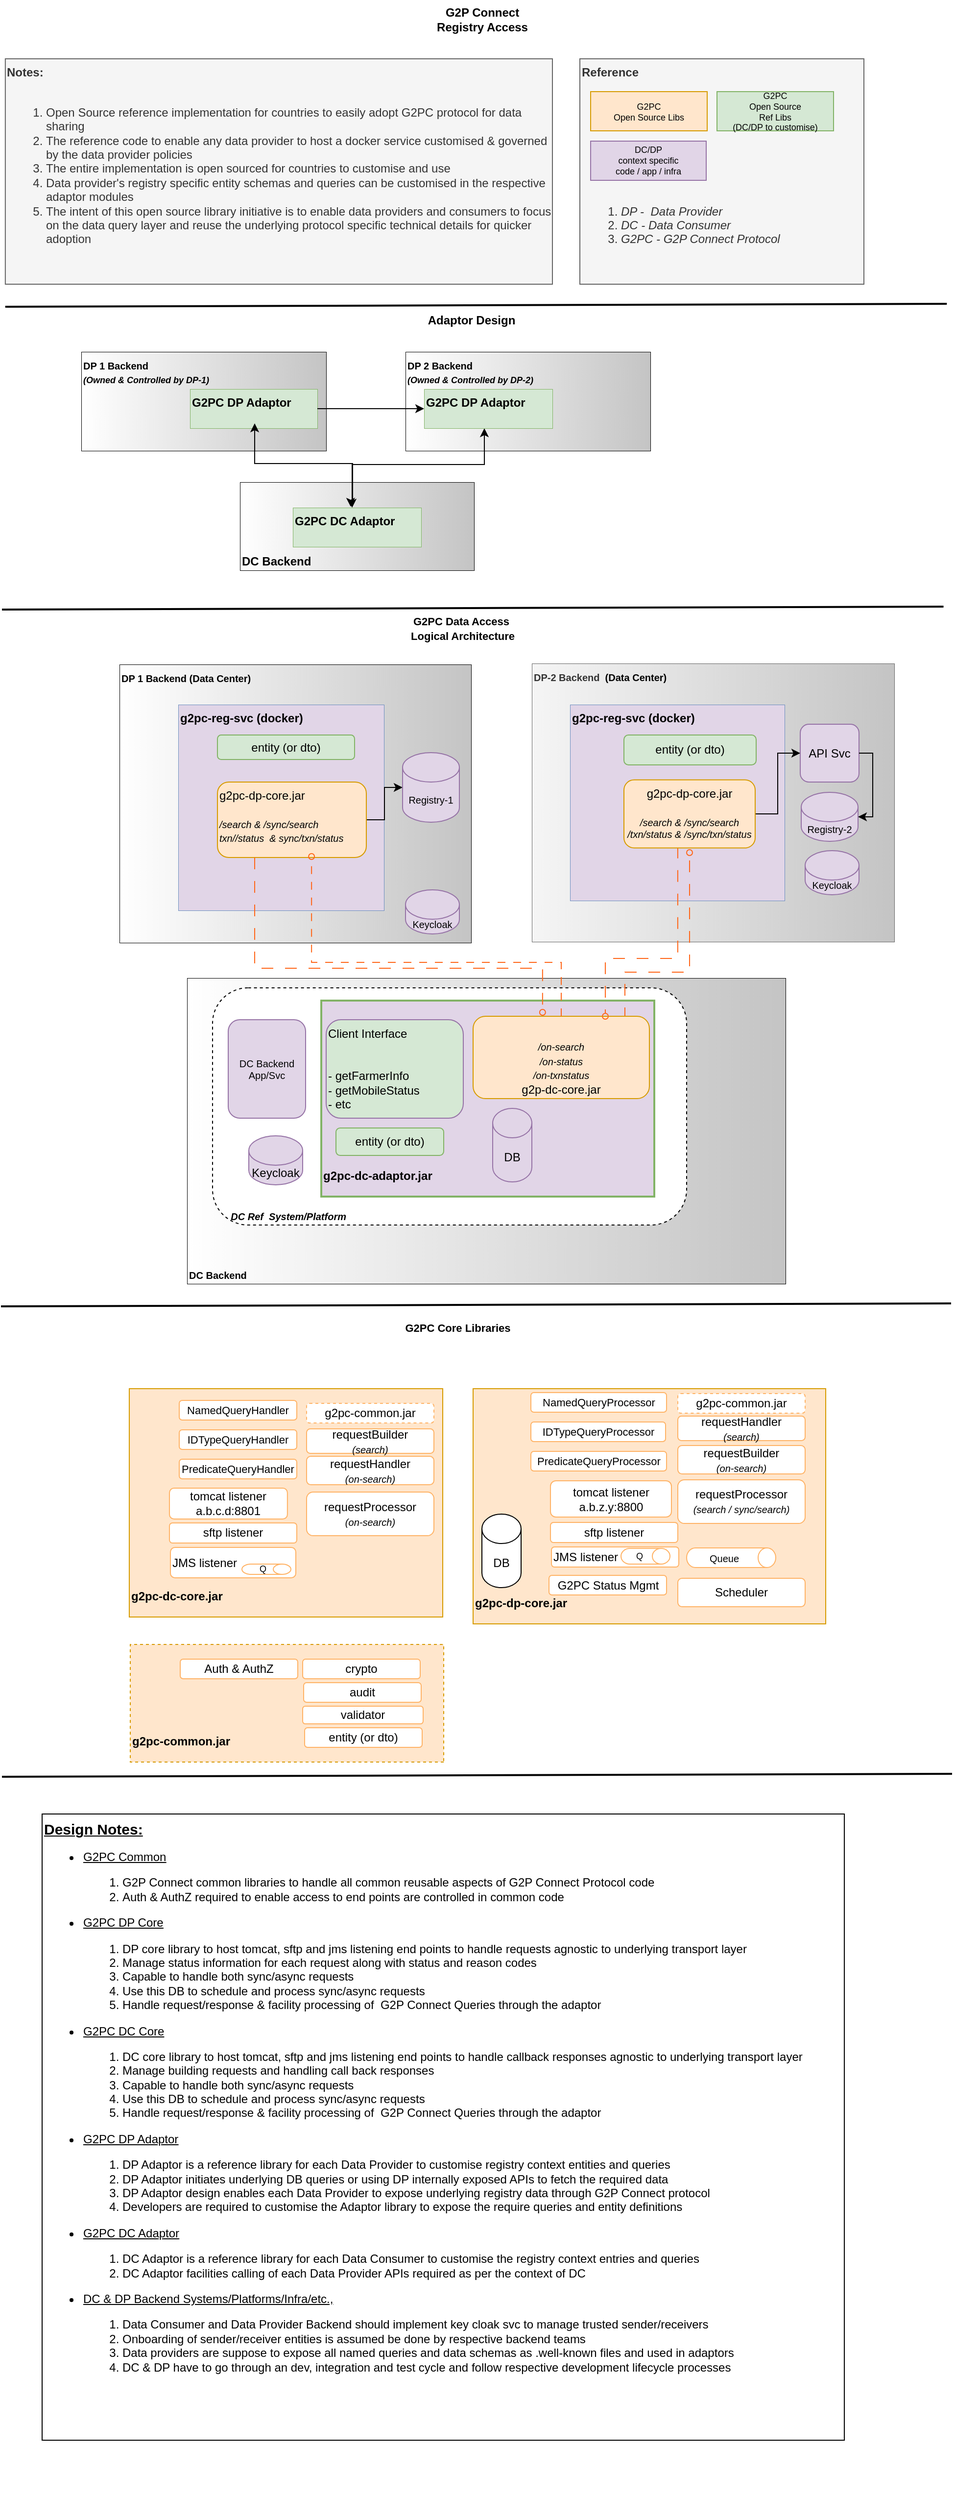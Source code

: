 <mxfile version="22.1.2" type="github" pages="3">
  <diagram name="registry" id="d8tqtMajIEEuDlyx0NQ4">
    <mxGraphModel dx="1166" dy="541" grid="1" gridSize="10" guides="1" tooltips="1" connect="1" arrows="1" fold="1" page="1" pageScale="1" pageWidth="827" pageHeight="1169" math="0" shadow="0">
      <root>
        <mxCell id="0" />
        <mxCell id="1" parent="0" />
        <mxCell id="JcEv6bPlmkK7dHh76K-4-87" value="&lt;b&gt;DC Backend&lt;/b&gt;" style="rounded=0;whiteSpace=wrap;html=1;verticalAlign=bottom;align=left;strokeWidth=0.5;gradientColor=#C4C4C4;gradientDirection=east;" vertex="1" parent="1">
          <mxGeometry x="293" y="512" width="239" height="90" as="geometry" />
        </mxCell>
        <mxCell id="JcEv6bPlmkK7dHh76K-4-88" value="&lt;b&gt;&lt;font style=&quot;font-size: 10px;&quot;&gt;DC Backend&lt;/font&gt;&lt;/b&gt;" style="rounded=0;whiteSpace=wrap;html=1;verticalAlign=bottom;align=left;strokeWidth=0.5;gradientColor=#C4C4C4;gradientDirection=east;" vertex="1" parent="1">
          <mxGeometry x="239" y="1018" width="611" height="312" as="geometry" />
        </mxCell>
        <mxCell id="JcEv6bPlmkK7dHh76K-4-89" value="&lt;b&gt;&lt;font style=&quot;font-size: 10px;&quot;&gt;&lt;i&gt;&amp;nbsp; &amp;nbsp; &amp;nbsp; DC Ref &amp;nbsp;System/Platform&lt;/i&gt;&lt;/font&gt;&lt;/b&gt;" style="rounded=1;whiteSpace=wrap;html=1;verticalAlign=bottom;dashed=1;align=left;" vertex="1" parent="1">
          <mxGeometry x="265" y="1028" width="484" height="242" as="geometry" />
        </mxCell>
        <mxCell id="JcEv6bPlmkK7dHh76K-4-90" value="&lt;b&gt;&lt;font style=&quot;font-size: 10px;&quot;&gt;DP-2 Backend&amp;nbsp;&lt;/font&gt;&lt;/b&gt;&lt;b style=&quot;border-color: var(--border-color); caret-color: rgb(0, 0, 0); color: rgb(0, 0, 0);&quot;&gt;&lt;font style=&quot;border-color: var(--border-color); font-size: 10px;&quot;&gt;&amp;nbsp;(Data Center)&lt;/font&gt;&lt;/b&gt;" style="rounded=0;whiteSpace=wrap;html=1;verticalAlign=top;align=left;strokeWidth=0.5;fillColor=#f5f5f5;fontColor=#333333;strokeColor=#666666;gradientColor=#C4C4C4;gradientDirection=east;" vertex="1" parent="1">
          <mxGeometry x="591" y="697" width="370" height="284" as="geometry" />
        </mxCell>
        <mxCell id="JcEv6bPlmkK7dHh76K-4-91" value="&lt;b&gt;&lt;font style=&quot;font-size: 10px;&quot;&gt;DP 1 Backend (Data Center)&lt;/font&gt;&lt;/b&gt;" style="rounded=0;whiteSpace=wrap;html=1;verticalAlign=top;align=left;strokeWidth=0.5;gradientColor=#C4C4C4;gradientDirection=east;" vertex="1" parent="1">
          <mxGeometry x="170" y="698" width="359" height="284" as="geometry" />
        </mxCell>
        <mxCell id="JcEv6bPlmkK7dHh76K-4-92" value="&lt;b&gt;g2pc-reg-svc (docker)&lt;/b&gt;" style="rounded=0;whiteSpace=wrap;html=1;verticalAlign=top;align=left;strokeWidth=0.5;fillColor=#E1D5E7;strokeColor=#6c8ebf;gradientDirection=east;" vertex="1" parent="1">
          <mxGeometry x="630" y="739" width="219" height="200" as="geometry" />
        </mxCell>
        <mxCell id="JcEv6bPlmkK7dHh76K-4-93" value="&lt;b&gt;g2pc-reg-svc (docker)&lt;/b&gt;" style="rounded=0;whiteSpace=wrap;html=1;verticalAlign=top;align=left;strokeWidth=0.5;fillColor=#E1D5E7;strokeColor=#6c8ebf;" vertex="1" parent="1">
          <mxGeometry x="230" y="739" width="210" height="210" as="geometry" />
        </mxCell>
        <mxCell id="JcEv6bPlmkK7dHh76K-4-94" value="&lt;p style=&quot;&quot;&gt;&lt;b&gt;g2pc-dc-adaptor.jar&lt;/b&gt;&lt;/p&gt;" style="rounded=0;whiteSpace=wrap;html=1;align=left;direction=west;horizontal=1;verticalAlign=bottom;fillStyle=auto;strokeWidth=2;fillColor=#E1D5E7;strokeColor=#82b366;" vertex="1" parent="1">
          <mxGeometry x="376" y="1041" width="340" height="200" as="geometry" />
        </mxCell>
        <mxCell id="JcEv6bPlmkK7dHh76K-4-95" style="edgeStyle=elbowEdgeStyle;rounded=0;orthogonalLoop=1;jettySize=auto;elbow=vertical;html=1;exitX=0.861;exitY=0.036;exitDx=0;exitDy=0;exitPerimeter=0;dashed=1;strokeWidth=1;endArrow=oval;endFill=0;strokeColor=#FF6619;dashPattern=12 12;" edge="1" parent="1" source="JcEv6bPlmkK7dHh76K-4-96">
          <mxGeometry relative="1" as="geometry">
            <mxPoint x="685.52" y="1048" as="sourcePoint" />
            <mxPoint x="752" y="890" as="targetPoint" />
            <Array as="points">
              <mxPoint x="669" y="1012" />
            </Array>
          </mxGeometry>
        </mxCell>
        <mxCell id="JcEv6bPlmkK7dHh76K-4-96" value="&lt;i style=&quot;font-size: 10px;&quot;&gt;&lt;font style=&quot;font-size: 10px;&quot;&gt;&lt;br&gt;&lt;br&gt;&lt;br&gt;/on-search&lt;br&gt;/on-status&lt;br&gt;/on-txnstatus&lt;/font&gt;&lt;/i&gt;&lt;br&gt;g2p-dc-core.jar" style="rounded=1;whiteSpace=wrap;html=1;verticalAlign=bottom;fillColor=#ffe6cc;strokeColor=#d79b00;" vertex="1" parent="1">
          <mxGeometry x="531" y="1057" width="180" height="84" as="geometry" />
        </mxCell>
        <mxCell id="JcEv6bPlmkK7dHh76K-4-97" value="entity (or dto)" style="rounded=1;whiteSpace=wrap;html=1;verticalAlign=middle;fillColor=#D5E8D4;strokeColor=#82b366;" vertex="1" parent="1">
          <mxGeometry x="391" y="1171" width="110" height="28" as="geometry" />
        </mxCell>
        <mxCell id="JcEv6bPlmkK7dHh76K-4-98" style="edgeStyle=elbowEdgeStyle;rounded=0;orthogonalLoop=1;jettySize=auto;html=1;exitX=1;exitY=0.5;exitDx=0;exitDy=0;" edge="1" parent="1" source="JcEv6bPlmkK7dHh76K-4-99" target="JcEv6bPlmkK7dHh76K-4-101">
          <mxGeometry relative="1" as="geometry" />
        </mxCell>
        <mxCell id="JcEv6bPlmkK7dHh76K-4-99" value="g2pc-dp-core.jar&lt;br&gt;&lt;br&gt;&lt;i style=&quot;font-size: 10px;&quot;&gt;/search &amp;amp; /sync/search&lt;br&gt;txn//status &amp;nbsp;&amp;amp; sync/txn/status&lt;/i&gt;" style="rounded=1;whiteSpace=wrap;html=1;verticalAlign=top;align=left;fillColor=#ffe6cc;strokeColor=#d79b00;" vertex="1" parent="1">
          <mxGeometry x="270" y="818" width="152" height="77" as="geometry" />
        </mxCell>
        <mxCell id="JcEv6bPlmkK7dHh76K-4-100" value="entity (or dto)" style="rounded=1;whiteSpace=wrap;html=1;verticalAlign=middle;fillColor=#D5E8D4;strokeColor=#82b366;" vertex="1" parent="1">
          <mxGeometry x="270" y="770" width="140" height="25" as="geometry" />
        </mxCell>
        <mxCell id="JcEv6bPlmkK7dHh76K-4-101" value="&lt;font style=&quot;font-size: 10px;&quot;&gt;Registry-1&lt;/font&gt;" style="shape=cylinder3;whiteSpace=wrap;html=1;boundedLbl=1;backgroundOutline=1;size=15;fillColor=#E1D5E7;strokeColor=#9673a6;" vertex="1" parent="1">
          <mxGeometry x="459" y="788" width="58" height="71" as="geometry" />
        </mxCell>
        <mxCell id="JcEv6bPlmkK7dHh76K-4-102" value="&lt;p style=&quot;&quot;&gt;&lt;b&gt;g2pc-dc-core.jar&lt;/b&gt;&lt;/p&gt;" style="rounded=0;whiteSpace=wrap;html=1;align=left;direction=west;horizontal=1;verticalAlign=bottom;movable=1;resizable=1;rotatable=1;deletable=1;editable=1;locked=0;connectable=1;fillColor=#ffe6cc;strokeColor=#d79b00;" vertex="1" parent="1">
          <mxGeometry x="180" y="1437" width="320" height="233" as="geometry" />
        </mxCell>
        <mxCell id="JcEv6bPlmkK7dHh76K-4-103" value="g2pc-common.jar" style="rounded=1;whiteSpace=wrap;html=1;movable=1;resizable=1;rotatable=1;deletable=1;editable=1;locked=0;connectable=1;dashed=1;strokeColor=#FFB366;" vertex="1" parent="1">
          <mxGeometry x="361" y="1452" width="130" height="20" as="geometry" />
        </mxCell>
        <mxCell id="JcEv6bPlmkK7dHh76K-4-104" value="tomcat listener&lt;br&gt;a.b.c.d:8801" style="rounded=1;whiteSpace=wrap;html=1;movable=1;resizable=1;rotatable=1;deletable=1;editable=1;locked=0;connectable=1;strokeColor=#FFB366;" vertex="1" parent="1">
          <mxGeometry x="221" y="1538.5" width="120.44" height="31.5" as="geometry" />
        </mxCell>
        <mxCell id="JcEv6bPlmkK7dHh76K-4-105" value="requestHandler&lt;br&gt;&lt;i&gt;&lt;font style=&quot;font-size: 10px;&quot;&gt;(on-search)&lt;/font&gt;&lt;/i&gt;" style="rounded=1;whiteSpace=wrap;html=1;movable=1;resizable=1;rotatable=1;deletable=1;editable=1;locked=0;connectable=1;strokeColor=#FFB366;" vertex="1" parent="1">
          <mxGeometry x="361" y="1506" width="130" height="29" as="geometry" />
        </mxCell>
        <mxCell id="JcEv6bPlmkK7dHh76K-4-106" value="requestBuilder&lt;br&gt;&lt;i&gt;&lt;font style=&quot;font-size: 10px;&quot;&gt;(search)&lt;/font&gt;&lt;/i&gt;" style="rounded=1;whiteSpace=wrap;html=1;movable=1;resizable=1;rotatable=1;deletable=1;editable=1;locked=0;connectable=1;strokeColor=#FFB366;" vertex="1" parent="1">
          <mxGeometry x="361" y="1478" width="130" height="25" as="geometry" />
        </mxCell>
        <mxCell id="JcEv6bPlmkK7dHh76K-4-107" value="&lt;p style=&quot;&quot;&gt;&lt;b&gt;g2pc-dp-core.jar&lt;/b&gt;&lt;/p&gt;" style="rounded=0;whiteSpace=wrap;html=1;align=left;direction=west;horizontal=1;verticalAlign=bottom;movable=1;resizable=1;rotatable=1;deletable=1;editable=1;locked=0;connectable=1;fillColor=#ffe6cc;strokeColor=#d79b00;" vertex="1" parent="1">
          <mxGeometry x="531" y="1437" width="360" height="240" as="geometry" />
        </mxCell>
        <mxCell id="JcEv6bPlmkK7dHh76K-4-108" value="tomcat listener&lt;br&gt;a.b.z.y:8800" style="rounded=1;whiteSpace=wrap;html=1;movable=1;resizable=1;rotatable=1;deletable=1;editable=1;locked=0;connectable=1;strokeColor=#FFB366;" vertex="1" parent="1">
          <mxGeometry x="610" y="1531" width="123.5" height="37" as="geometry" />
        </mxCell>
        <mxCell id="JcEv6bPlmkK7dHh76K-4-109" value="requestBuilder&lt;br&gt;&lt;i&gt;&lt;font style=&quot;font-size: 10px;&quot;&gt;(on-search)&lt;/font&gt;&lt;/i&gt;" style="rounded=1;whiteSpace=wrap;html=1;movable=1;resizable=1;rotatable=1;deletable=1;editable=1;locked=0;connectable=1;strokeColor=#FFB366;" vertex="1" parent="1">
          <mxGeometry x="740" y="1495" width="130" height="29" as="geometry" />
        </mxCell>
        <mxCell id="JcEv6bPlmkK7dHh76K-4-110" value="requestHandler&lt;br&gt;&lt;i&gt;&lt;font style=&quot;font-size: 10px;&quot;&gt;(search)&lt;/font&gt;&lt;/i&gt;" style="rounded=1;whiteSpace=wrap;html=1;movable=1;resizable=1;rotatable=1;deletable=1;editable=1;locked=0;connectable=1;strokeColor=#FFB366;" vertex="1" parent="1">
          <mxGeometry x="740" y="1465" width="130" height="25" as="geometry" />
        </mxCell>
        <mxCell id="JcEv6bPlmkK7dHh76K-4-111" value="&lt;p style=&quot;&quot;&gt;&lt;b&gt;g2pc-common.jar&lt;/b&gt;&lt;/p&gt;" style="rounded=0;whiteSpace=wrap;html=1;align=left;direction=west;horizontal=1;verticalAlign=bottom;movable=1;resizable=1;rotatable=1;deletable=1;editable=1;locked=0;connectable=1;dashed=1;fillColor=#ffe6cc;strokeColor=#d79b00;" vertex="1" parent="1">
          <mxGeometry x="181" y="1698" width="320" height="120" as="geometry" />
        </mxCell>
        <mxCell id="JcEv6bPlmkK7dHh76K-4-112" value="crypto" style="rounded=1;whiteSpace=wrap;html=1;movable=1;resizable=1;rotatable=1;deletable=1;editable=1;locked=0;connectable=1;strokeColor=#FFB366;" vertex="1" parent="1">
          <mxGeometry x="357" y="1713" width="120" height="20" as="geometry" />
        </mxCell>
        <mxCell id="JcEv6bPlmkK7dHh76K-4-113" value="audit" style="rounded=1;whiteSpace=wrap;html=1;movable=1;resizable=1;rotatable=1;deletable=1;editable=1;locked=0;connectable=1;strokeColor=#FFB366;" vertex="1" parent="1">
          <mxGeometry x="358" y="1737" width="120" height="20" as="geometry" />
        </mxCell>
        <mxCell id="JcEv6bPlmkK7dHh76K-4-114" value="validator" style="rounded=1;whiteSpace=wrap;html=1;movable=1;resizable=1;rotatable=1;deletable=1;editable=1;locked=0;connectable=1;strokeColor=#FFB366;" vertex="1" parent="1">
          <mxGeometry x="357" y="1761" width="123" height="18" as="geometry" />
        </mxCell>
        <mxCell id="JcEv6bPlmkK7dHh76K-4-115" value="entity (or dto)" style="rounded=1;whiteSpace=wrap;html=1;movable=1;resizable=1;rotatable=1;deletable=1;editable=1;locked=0;connectable=1;strokeColor=#FFB366;" vertex="1" parent="1">
          <mxGeometry x="359" y="1783" width="120" height="20" as="geometry" />
        </mxCell>
        <mxCell id="JcEv6bPlmkK7dHh76K-4-116" value="g2pc-common.jar" style="rounded=1;whiteSpace=wrap;html=1;movable=1;resizable=1;rotatable=1;deletable=1;editable=1;locked=0;connectable=1;dashed=1;strokeColor=#FFB366;" vertex="1" parent="1">
          <mxGeometry x="740" y="1442" width="130" height="20" as="geometry" />
        </mxCell>
        <mxCell id="JcEv6bPlmkK7dHh76K-4-117" style="edgeStyle=elbowEdgeStyle;rounded=0;orthogonalLoop=1;jettySize=auto;elbow=vertical;html=1;entryX=0.75;entryY=0;entryDx=0;entryDy=0;dashed=1;strokeWidth=1;endArrow=oval;endFill=0;exitX=0.41;exitY=0.981;exitDx=0;exitDy=0;exitPerimeter=0;fontSize=11;strokeColor=#FF6619;dashPattern=12 12;" edge="1" parent="1" source="JcEv6bPlmkK7dHh76K-4-136" target="JcEv6bPlmkK7dHh76K-4-96">
          <mxGeometry relative="1" as="geometry">
            <mxPoint x="660" y="901" as="sourcePoint" />
            <Array as="points">
              <mxPoint x="659" y="998" />
            </Array>
          </mxGeometry>
        </mxCell>
        <mxCell id="JcEv6bPlmkK7dHh76K-4-118" value="entity (or dto)" style="rounded=1;whiteSpace=wrap;html=1;verticalAlign=middle;fillColor=#d5e8d4;strokeColor=#82b366;" vertex="1" parent="1">
          <mxGeometry x="685" y="770" width="135" height="30.5" as="geometry" />
        </mxCell>
        <mxCell id="JcEv6bPlmkK7dHh76K-4-119" value="API Svc" style="rounded=1;whiteSpace=wrap;html=1;verticalAlign=middle;fillColor=#e1d5e7;strokeColor=#9673a6;" vertex="1" parent="1">
          <mxGeometry x="865" y="759" width="60" height="59" as="geometry" />
        </mxCell>
        <mxCell id="JcEv6bPlmkK7dHh76K-4-120" value="" style="endArrow=none;html=1;rounded=0;strokeWidth=2;" edge="1" parent="1">
          <mxGeometry width="50" height="50" relative="1" as="geometry">
            <mxPoint x="49" y="1353" as="sourcePoint" />
            <mxPoint x="1019" y="1350" as="targetPoint" />
          </mxGeometry>
        </mxCell>
        <mxCell id="JcEv6bPlmkK7dHh76K-4-121" value="Scheduler" style="rounded=1;whiteSpace=wrap;html=1;movable=1;resizable=1;rotatable=1;deletable=1;editable=1;locked=0;connectable=1;strokeColor=#FFB366;" vertex="1" parent="1">
          <mxGeometry x="740" y="1630.5" width="130" height="29" as="geometry" />
        </mxCell>
        <mxCell id="JcEv6bPlmkK7dHh76K-4-122" value="&lt;font style=&quot;font-size: 10px;&quot;&gt;Queue&lt;/font&gt;" style="shape=cylinder3;whiteSpace=wrap;html=1;boundedLbl=1;backgroundOutline=1;size=9;rotation=0;direction=south;strokeColor=#FFB366;" vertex="1" parent="1">
          <mxGeometry x="749" y="1599.5" width="91" height="20" as="geometry" />
        </mxCell>
        <mxCell id="JcEv6bPlmkK7dHh76K-4-123" value="G2PC Status Mgmt" style="rounded=1;whiteSpace=wrap;html=1;movable=1;resizable=1;rotatable=1;deletable=1;editable=1;locked=0;connectable=1;strokeColor=#FFB366;" vertex="1" parent="1">
          <mxGeometry x="608.5" y="1627.5" width="120" height="20" as="geometry" />
        </mxCell>
        <mxCell id="JcEv6bPlmkK7dHh76K-4-124" value="DB" style="shape=cylinder3;whiteSpace=wrap;html=1;boundedLbl=1;backgroundOutline=1;size=15;movable=1;resizable=1;rotatable=1;deletable=1;editable=1;locked=0;connectable=1;" vertex="1" parent="1">
          <mxGeometry x="540" y="1565" width="40" height="75" as="geometry" />
        </mxCell>
        <mxCell id="JcEv6bPlmkK7dHh76K-4-125" value="NamedQueryHandler" style="rounded=1;whiteSpace=wrap;html=1;movable=1;resizable=1;rotatable=1;deletable=1;editable=1;locked=0;connectable=1;fontSize=11;strokeColor=#FFB366;" vertex="1" parent="1">
          <mxGeometry x="231" y="1449" width="120" height="20" as="geometry" />
        </mxCell>
        <mxCell id="JcEv6bPlmkK7dHh76K-4-126" value="IDTypeQueryHandler" style="rounded=1;whiteSpace=wrap;html=1;movable=1;resizable=1;rotatable=1;deletable=1;editable=1;locked=0;connectable=1;fontSize=11;strokeColor=#FFB366;" vertex="1" parent="1">
          <mxGeometry x="231" y="1479" width="120" height="20" as="geometry" />
        </mxCell>
        <mxCell id="JcEv6bPlmkK7dHh76K-4-127" value="&lt;font style=&quot;font-size: 11px;&quot;&gt;PredicateQueryHandler&lt;/font&gt;" style="rounded=1;whiteSpace=wrap;html=1;movable=1;resizable=1;rotatable=1;deletable=1;editable=1;locked=0;connectable=1;fontSize=11;strokeColor=#FFB366;" vertex="1" parent="1">
          <mxGeometry x="231" y="1509" width="120" height="20" as="geometry" />
        </mxCell>
        <mxCell id="JcEv6bPlmkK7dHh76K-4-128" value="NamedQueryProcessor" style="rounded=1;whiteSpace=wrap;html=1;movable=1;resizable=1;rotatable=1;deletable=1;editable=1;locked=0;connectable=1;fontSize=11;strokeColor=#FFB366;" vertex="1" parent="1">
          <mxGeometry x="590" y="1441" width="138.5" height="20" as="geometry" />
        </mxCell>
        <mxCell id="JcEv6bPlmkK7dHh76K-4-129" value="IDTypeQueryProcessor" style="rounded=1;whiteSpace=wrap;html=1;movable=1;resizable=1;rotatable=1;deletable=1;editable=1;locked=0;connectable=1;fontSize=11;strokeColor=#FFB366;" vertex="1" parent="1">
          <mxGeometry x="590" y="1471" width="137.5" height="20" as="geometry" />
        </mxCell>
        <mxCell id="JcEv6bPlmkK7dHh76K-4-130" value="PredicateQueryProcessor" style="rounded=1;whiteSpace=wrap;html=1;movable=1;resizable=1;rotatable=1;deletable=1;editable=1;locked=0;connectable=1;fontSize=11;strokeColor=#FFB366;" vertex="1" parent="1">
          <mxGeometry x="590" y="1501" width="138.5" height="20" as="geometry" />
        </mxCell>
        <mxCell id="JcEv6bPlmkK7dHh76K-4-131" style="edgeStyle=elbowEdgeStyle;rounded=0;orthogonalLoop=1;jettySize=auto;elbow=vertical;html=1;entryX=0.394;entryY=-0.048;entryDx=0;entryDy=0;entryPerimeter=0;dashed=1;dashPattern=12 12;strokeWidth=1;endArrow=oval;endFill=0;strokeColor=#FF6619;exitX=0.25;exitY=1;exitDx=0;exitDy=0;" edge="1" parent="1" source="JcEv6bPlmkK7dHh76K-4-99" target="JcEv6bPlmkK7dHh76K-4-96">
          <mxGeometry relative="1" as="geometry">
            <mxPoint x="309" y="888" as="sourcePoint" />
            <mxPoint x="638" y="1042.032" as="targetPoint" />
            <Array as="points">
              <mxPoint x="469" y="1008" />
            </Array>
          </mxGeometry>
        </mxCell>
        <mxCell id="JcEv6bPlmkK7dHh76K-4-132" style="edgeStyle=elbowEdgeStyle;rounded=0;orthogonalLoop=1;jettySize=auto;elbow=vertical;html=1;entryX=0.632;entryY=0.987;entryDx=0;entryDy=0;entryPerimeter=0;exitX=0.5;exitY=0;exitDx=0;exitDy=0;dashed=1;dashPattern=8 8;strokeWidth=1;endArrow=oval;endFill=0;strokeColor=#FF6619;" edge="1" parent="1" source="JcEv6bPlmkK7dHh76K-4-96" target="JcEv6bPlmkK7dHh76K-4-99">
          <mxGeometry relative="1" as="geometry">
            <mxPoint x="621.26" y="1042.032" as="sourcePoint" />
            <mxPoint x="329.1" y="901.072" as="targetPoint" />
            <Array as="points">
              <mxPoint x="449" y="1002" />
            </Array>
          </mxGeometry>
        </mxCell>
        <mxCell id="JcEv6bPlmkK7dHh76K-4-133" value="Client Interface &lt;br&gt;&lt;div style=&quot;&quot;&gt;&lt;br&gt;&lt;/div&gt;&lt;br&gt;- getFarmerInfo&lt;br&gt;- getMobileStatus&lt;br&gt;- etc" style="rounded=1;whiteSpace=wrap;html=1;verticalAlign=top;align=left;fillColor=#D5E8D4;strokeColor=#9673a6;" vertex="1" parent="1">
          <mxGeometry x="381" y="1060.5" width="140" height="100.5" as="geometry" />
        </mxCell>
        <mxCell id="JcEv6bPlmkK7dHh76K-4-134" value="&lt;b&gt;G2P Connect &lt;br&gt;Registry Access&lt;br&gt;&lt;/b&gt;" style="text;html=1;align=center;verticalAlign=middle;resizable=0;points=[];autosize=1;strokeColor=none;fillColor=none;" vertex="1" parent="1">
          <mxGeometry x="480" y="20" width="120" height="40" as="geometry" />
        </mxCell>
        <mxCell id="JcEv6bPlmkK7dHh76K-4-135" style="edgeStyle=elbowEdgeStyle;rounded=0;orthogonalLoop=1;jettySize=auto;html=1;exitX=1;exitY=0.5;exitDx=0;exitDy=0;entryX=0;entryY=0.5;entryDx=0;entryDy=0;" edge="1" parent="1" source="JcEv6bPlmkK7dHh76K-4-136" target="JcEv6bPlmkK7dHh76K-4-119">
          <mxGeometry relative="1" as="geometry" />
        </mxCell>
        <mxCell id="JcEv6bPlmkK7dHh76K-4-136" value="g2pc-dp-core.jar&lt;br&gt;&lt;br&gt;&lt;i style=&quot;font-size: 10px;&quot;&gt;/search &amp;amp; /sync/search&lt;br&gt;&lt;div style=&quot;text-align: left;&quot;&gt;&lt;i&gt;/txn/status &amp;amp; /sync/txn/status&lt;/i&gt;&lt;/div&gt;&lt;/i&gt;" style="rounded=1;whiteSpace=wrap;html=1;verticalAlign=top;fillColor=#ffe6cc;strokeColor=#d79b00;" vertex="1" parent="1">
          <mxGeometry x="685" y="815.75" width="134" height="69.5" as="geometry" />
        </mxCell>
        <mxCell id="JcEv6bPlmkK7dHh76K-4-137" value="requestProcessor&lt;br&gt;&lt;i&gt;&lt;font style=&quot;font-size: 10px;&quot;&gt;(on-search)&lt;/font&gt;&lt;/i&gt;" style="rounded=1;whiteSpace=wrap;html=1;movable=1;resizable=1;rotatable=1;deletable=1;editable=1;locked=0;connectable=1;strokeColor=#FFB366;" vertex="1" parent="1">
          <mxGeometry x="361" y="1542.5" width="130" height="44.5" as="geometry" />
        </mxCell>
        <mxCell id="JcEv6bPlmkK7dHh76K-4-138" value="requestProcessor&lt;br&gt;&lt;i&gt;&lt;font style=&quot;font-size: 10px;&quot;&gt;(search / sync/search)&lt;/font&gt;&lt;/i&gt;" style="rounded=1;whiteSpace=wrap;html=1;movable=1;resizable=1;rotatable=1;deletable=1;editable=1;locked=0;connectable=1;strokeColor=#FFB366;" vertex="1" parent="1">
          <mxGeometry x="740" y="1530" width="130" height="44.5" as="geometry" />
        </mxCell>
        <mxCell id="JcEv6bPlmkK7dHh76K-4-139" value="DB" style="shape=cylinder3;whiteSpace=wrap;html=1;boundedLbl=1;backgroundOutline=1;size=15;movable=1;resizable=1;rotatable=1;deletable=1;editable=1;locked=0;connectable=1;fillColor=#e1d5e7;strokeColor=#9673a6;" vertex="1" parent="1">
          <mxGeometry x="551" y="1151" width="40" height="75" as="geometry" />
        </mxCell>
        <mxCell id="JcEv6bPlmkK7dHh76K-4-140" value="Auth &amp;amp; AuthZ" style="rounded=1;whiteSpace=wrap;html=1;movable=1;resizable=1;rotatable=1;deletable=1;editable=1;locked=0;connectable=1;strokeColor=#FFB366;" vertex="1" parent="1">
          <mxGeometry x="232" y="1713" width="120" height="20" as="geometry" />
        </mxCell>
        <mxCell id="JcEv6bPlmkK7dHh76K-4-141" value="Keycloak" style="shape=cylinder3;whiteSpace=wrap;html=1;boundedLbl=1;backgroundOutline=1;size=15;movable=1;resizable=1;rotatable=1;deletable=1;editable=1;locked=0;connectable=1;fillColor=#e1d5e7;strokeColor=#9673a6;" vertex="1" parent="1">
          <mxGeometry x="302" y="1179" width="55" height="50" as="geometry" />
        </mxCell>
        <mxCell id="JcEv6bPlmkK7dHh76K-4-142" value="&lt;font style=&quot;font-size: 10px;&quot;&gt;Keycloak&lt;/font&gt;" style="shape=cylinder3;whiteSpace=wrap;html=1;boundedLbl=1;backgroundOutline=1;size=15;movable=1;resizable=1;rotatable=1;deletable=1;editable=1;locked=0;connectable=1;fillColor=#e1d5e7;strokeColor=#9673a6;" vertex="1" parent="1">
          <mxGeometry x="870" y="888" width="55" height="45" as="geometry" />
        </mxCell>
        <mxCell id="JcEv6bPlmkK7dHh76K-4-143" value="&lt;font style=&quot;font-size: 10px;&quot;&gt;Keycloak&lt;/font&gt;" style="shape=cylinder3;whiteSpace=wrap;html=1;boundedLbl=1;backgroundOutline=1;size=15;movable=1;resizable=1;rotatable=1;deletable=1;editable=1;locked=0;connectable=1;fillColor=#e1d5e7;strokeColor=#9673a6;" vertex="1" parent="1">
          <mxGeometry x="462" y="928" width="55" height="45" as="geometry" />
        </mxCell>
        <mxCell id="JcEv6bPlmkK7dHh76K-4-144" value="&lt;font style=&quot;font-size: 10px;&quot;&gt;Registry-2&lt;/font&gt;" style="shape=cylinder3;whiteSpace=wrap;html=1;boundedLbl=1;backgroundOutline=1;size=15;fillColor=#e1d5e7;strokeColor=#9673a6;" vertex="1" parent="1">
          <mxGeometry x="866" y="828.5" width="58" height="50" as="geometry" />
        </mxCell>
        <mxCell id="JcEv6bPlmkK7dHh76K-4-145" style="edgeStyle=elbowEdgeStyle;rounded=0;orthogonalLoop=1;jettySize=auto;elbow=vertical;html=1;entryX=1;entryY=0.5;entryDx=0;entryDy=0;entryPerimeter=0;exitX=1;exitY=0.5;exitDx=0;exitDy=0;" edge="1" parent="1" source="JcEv6bPlmkK7dHh76K-4-119" target="JcEv6bPlmkK7dHh76K-4-144">
          <mxGeometry relative="1" as="geometry">
            <Array as="points">
              <mxPoint x="939" y="828" />
            </Array>
          </mxGeometry>
        </mxCell>
        <mxCell id="JcEv6bPlmkK7dHh76K-4-146" value="&lt;b style=&quot;border-color: var(--border-color); font-size: 11px; background-color: rgb(255, 255, 255);&quot;&gt;&lt;span style=&quot;border-color: var(--border-color);&quot;&gt;G2PC Core Libraries&lt;/span&gt;&lt;/b&gt;" style="text;html=1;align=center;verticalAlign=middle;resizable=0;points=[];autosize=1;strokeColor=none;fillColor=none;fontStyle=0" vertex="1" parent="1">
          <mxGeometry x="450" y="1360" width="130" height="30" as="geometry" />
        </mxCell>
        <mxCell id="JcEv6bPlmkK7dHh76K-4-147" value="&lt;b style=&quot;border-color: var(--border-color);&quot;&gt;&lt;font style=&quot;font-size: 10px;&quot;&gt;DP 1 Backend &lt;/font&gt;&lt;br&gt;&lt;font style=&quot;font-size: 9px;&quot;&gt;&lt;i&gt;(Owned &amp;amp; Controlled by DP-1)&lt;/i&gt;&lt;/font&gt;&lt;/b&gt;" style="rounded=0;whiteSpace=wrap;html=1;verticalAlign=top;align=left;strokeWidth=0.5;gradientColor=#C4C4C4;fillColor=default;gradientDirection=east;" vertex="1" parent="1">
          <mxGeometry x="131" y="379" width="250" height="101" as="geometry" />
        </mxCell>
        <mxCell id="JcEv6bPlmkK7dHh76K-4-148" value="&lt;b style=&quot;border-color: var(--border-color);&quot;&gt;&lt;font style=&quot;border-color: var(--border-color); font-size: 10px;&quot;&gt;DP 2 Backend&amp;nbsp;&lt;/font&gt;&lt;br style=&quot;border-color: var(--border-color);&quot;&gt;&lt;font style=&quot;border-color: var(--border-color); font-size: 9px;&quot;&gt;&lt;i style=&quot;border-color: var(--border-color);&quot;&gt;(Owned &amp;amp; Controlled by DP-2)&lt;/i&gt;&lt;/font&gt;&lt;/b&gt;" style="rounded=0;whiteSpace=wrap;html=1;verticalAlign=top;align=left;strokeWidth=0.5;gradientColor=#C4C4C4;gradientDirection=east;" vertex="1" parent="1">
          <mxGeometry x="462" y="379" width="250" height="101" as="geometry" />
        </mxCell>
        <mxCell id="JcEv6bPlmkK7dHh76K-4-149" style="edgeStyle=orthogonalEdgeStyle;rounded=0;orthogonalLoop=1;jettySize=auto;html=1;entryX=0.5;entryY=1;entryDx=0;entryDy=0;exitX=0.5;exitY=0;exitDx=0;exitDy=0;startArrow=classic;startFill=1;" edge="1" parent="1">
          <mxGeometry relative="1" as="geometry">
            <mxPoint x="407.5" y="538" as="sourcePoint" />
            <mxPoint x="542.5" y="457" as="targetPoint" />
            <Array as="points">
              <mxPoint x="408" y="494" />
              <mxPoint x="543" y="494" />
            </Array>
          </mxGeometry>
        </mxCell>
        <mxCell id="JcEv6bPlmkK7dHh76K-4-150" value="&lt;b&gt;G2PC DP Adaptor&lt;/b&gt;" style="rounded=0;whiteSpace=wrap;html=1;verticalAlign=top;align=left;strokeWidth=0.5;fillColor=#d5e8d4;strokeColor=#82b366;" vertex="1" parent="1">
          <mxGeometry x="242" y="417" width="130" height="40" as="geometry" />
        </mxCell>
        <mxCell id="JcEv6bPlmkK7dHh76K-4-151" value="&lt;b&gt;G2PC DP Adaptor&lt;/b&gt;" style="rounded=0;whiteSpace=wrap;html=1;verticalAlign=top;align=left;strokeWidth=0.5;fillColor=#d5e8d4;strokeColor=#82b366;" vertex="1" parent="1">
          <mxGeometry x="481" y="417" width="131" height="40" as="geometry" />
        </mxCell>
        <mxCell id="JcEv6bPlmkK7dHh76K-4-152" style="edgeStyle=orthogonalEdgeStyle;rounded=0;orthogonalLoop=1;jettySize=auto;html=1;entryX=0;entryY=0.5;entryDx=0;entryDy=0;" edge="1" parent="1" source="JcEv6bPlmkK7dHh76K-4-150" target="JcEv6bPlmkK7dHh76K-4-151">
          <mxGeometry relative="1" as="geometry">
            <mxPoint x="472" y="429" as="targetPoint" />
          </mxGeometry>
        </mxCell>
        <mxCell id="JcEv6bPlmkK7dHh76K-4-153" style="edgeStyle=orthogonalEdgeStyle;rounded=0;orthogonalLoop=1;jettySize=auto;html=1;entryX=0.5;entryY=1;entryDx=0;entryDy=0;exitX=0.443;exitY=0.05;exitDx=0;exitDy=0;startArrow=classic;startFill=1;exitPerimeter=0;" edge="1" parent="1">
          <mxGeometry relative="1" as="geometry">
            <mxPoint x="406.033" y="537" as="sourcePoint" />
            <mxPoint x="308" y="452" as="targetPoint" />
            <Array as="points">
              <mxPoint x="406" y="534" />
              <mxPoint x="408" y="534" />
              <mxPoint x="408" y="493" />
              <mxPoint x="308" y="493" />
            </Array>
          </mxGeometry>
        </mxCell>
        <mxCell id="JcEv6bPlmkK7dHh76K-4-154" value="&lt;b&gt;G2PC DC Adaptor&lt;/b&gt;" style="rounded=0;whiteSpace=wrap;html=1;verticalAlign=top;align=left;strokeWidth=0.5;fillColor=#d5e8d4;strokeColor=#82b366;" vertex="1" parent="1">
          <mxGeometry x="347" y="538" width="131" height="40" as="geometry" />
        </mxCell>
        <mxCell id="JcEv6bPlmkK7dHh76K-4-155" value="" style="endArrow=none;html=1;rounded=0;strokeWidth=2;" edge="1" parent="1">
          <mxGeometry width="50" height="50" relative="1" as="geometry">
            <mxPoint x="50" y="642" as="sourcePoint" />
            <mxPoint x="1011.25" y="639" as="targetPoint" />
          </mxGeometry>
        </mxCell>
        <mxCell id="JcEv6bPlmkK7dHh76K-4-156" value="&lt;span style=&quot;border-color: var(--border-color); font-size: 11px; background-color: rgb(255, 255, 255);&quot;&gt;&lt;span style=&quot;border-color: var(--border-color);&quot;&gt;G2PC Data Access&amp;nbsp;&lt;br&gt;Logical Architecture&lt;br&gt;&lt;/span&gt;&lt;/span&gt;" style="text;html=1;align=center;verticalAlign=middle;resizable=0;points=[];autosize=1;strokeColor=none;fillColor=none;fontStyle=1" vertex="1" parent="1">
          <mxGeometry x="455" y="641" width="130" height="40" as="geometry" />
        </mxCell>
        <mxCell id="JcEv6bPlmkK7dHh76K-4-157" value="" style="endArrow=none;html=1;rounded=0;strokeWidth=2;" edge="1" parent="1">
          <mxGeometry width="50" height="50" relative="1" as="geometry">
            <mxPoint x="53.38" y="333" as="sourcePoint" />
            <mxPoint x="1014.63" y="330" as="targetPoint" />
          </mxGeometry>
        </mxCell>
        <mxCell id="JcEv6bPlmkK7dHh76K-4-158" value="&lt;b style=&quot;border-color: var(--border-color);&quot;&gt;&lt;span&gt;Adaptor Design&lt;/span&gt;&lt;/b&gt;" style="text;html=1;align=center;verticalAlign=middle;resizable=0;points=[];autosize=1;strokeColor=none;fillColor=none;fontStyle=0" vertex="1" parent="1">
          <mxGeometry x="473.75" y="332" width="110" height="30" as="geometry" />
        </mxCell>
        <mxCell id="JcEv6bPlmkK7dHh76K-4-159" value="" style="endArrow=none;html=1;rounded=0;strokeWidth=2;" edge="1" parent="1">
          <mxGeometry width="50" height="50" relative="1" as="geometry">
            <mxPoint x="50" y="1833" as="sourcePoint" />
            <mxPoint x="1020" y="1830" as="targetPoint" />
          </mxGeometry>
        </mxCell>
        <mxCell id="JcEv6bPlmkK7dHh76K-4-160" value="&lt;u&gt;&lt;b&gt;&lt;font style=&quot;font-size: 15px;&quot;&gt;Design Notes:&lt;/font&gt;&lt;/b&gt;&lt;/u&gt;&lt;u&gt;&lt;b&gt;&lt;br&gt;&lt;ul&gt;&lt;li&gt;&lt;u style=&quot;font-weight: normal;&quot;&gt;G2PC Common&lt;/u&gt;&lt;br&gt;&lt;/li&gt;&lt;/ul&gt;&lt;/b&gt;&lt;/u&gt;&lt;ol&gt;&lt;ol&gt;&lt;li&gt;G2P Connect common libraries to handle all common reusable aspects of G2P Connect Protocol code&lt;/li&gt;&lt;li&gt;Auth &amp;amp; AuthZ required to enable access to end points are controlled in common code&lt;/li&gt;&lt;/ol&gt;&lt;/ol&gt;&lt;u&gt;&lt;ul&gt;&lt;li&gt;&lt;u&gt;G2PC DP Core&lt;/u&gt;&lt;br&gt;&lt;/li&gt;&lt;/ul&gt;&lt;/u&gt;&lt;ol&gt;&lt;ol&gt;&lt;li&gt;DP core library to host tomcat, sftp and jms listening end points to handle requests agnostic to underlying transport layer&lt;/li&gt;&lt;li&gt;Manage status information for each request along with status and reason codes&lt;/li&gt;&lt;li style=&quot;border-color: var(--border-color);&quot;&gt;Capable to handle both sync/async requests&lt;/li&gt;&lt;li&gt;Use this DB to schedule and process sync/async requests&amp;nbsp;&lt;/li&gt;&lt;li&gt;Handle request/response &amp;amp; facility processing of &amp;nbsp;G2P Connect Queries through the adaptor&lt;/li&gt;&lt;/ol&gt;&lt;/ol&gt;&lt;div&gt;&lt;ul&gt;&lt;li&gt;&lt;u style=&quot;border-color: var(--border-color);&quot;&gt;G2PC DC Core&lt;/u&gt;&lt;br&gt;&lt;/li&gt;&lt;/ul&gt;&lt;ol style=&quot;border-color: var(--border-color);&quot;&gt;&lt;ol&gt;&lt;li style=&quot;border-color: var(--border-color);&quot;&gt;DC core library to host tomcat, sftp and jms listening end points to handle callback responses agnostic to underlying transport layer&lt;/li&gt;&lt;li style=&quot;border-color: var(--border-color);&quot;&gt;Manage building requests and handling call back responses&lt;/li&gt;&lt;li style=&quot;border-color: var(--border-color);&quot;&gt;Capable to handle both sync/async requests&lt;/li&gt;&lt;li style=&quot;border-color: var(--border-color);&quot;&gt;Use this DB to schedule and process sync/async requests&amp;nbsp;&lt;/li&gt;&lt;li style=&quot;border-color: var(--border-color);&quot;&gt;Handle request/response &amp;amp; facility processing of &amp;nbsp;G2P Connect Queries through the adaptor&lt;/li&gt;&lt;/ol&gt;&lt;/ol&gt;&lt;/div&gt;&lt;u&gt;&lt;ul&gt;&lt;li&gt;&lt;u&gt;G2PC DP Adaptor&lt;/u&gt;&lt;br&gt;&lt;/li&gt;&lt;/ul&gt;&lt;/u&gt;&lt;ol&gt;&lt;ol&gt;&lt;li&gt;DP Adaptor is a reference library for each Data Provider to customise registry context entities and queries&amp;nbsp;&lt;/li&gt;&lt;li&gt;DP Adaptor initiates underlying DB queries or using DP internally exposed APIs to fetch the required data&amp;nbsp;&lt;/li&gt;&lt;li&gt;DP Adaptor design enables each Data Provider to expose underlying registry data through G2P Connect protocol&lt;/li&gt;&lt;li&gt;Developers are required to customise the Adaptor library to expose the require queries and entity definitions&lt;/li&gt;&lt;/ol&gt;&lt;/ol&gt;&lt;u&gt;&lt;ul&gt;&lt;li&gt;&lt;u&gt;G2PC DC Adaptor&lt;/u&gt;&lt;br&gt;&lt;/li&gt;&lt;/ul&gt;&lt;/u&gt;&lt;ol&gt;&lt;ol&gt;&lt;li&gt;DC Adaptor is a reference library for each Data Consumer to customise the registry context entries and queries&lt;/li&gt;&lt;li&gt;DC Adaptor facilities calling of each Data Provider APIs required as per the context of DC&lt;/li&gt;&lt;/ol&gt;&lt;/ol&gt;&lt;div&gt;&lt;ul&gt;&lt;li&gt;&lt;u style=&quot;border-color: var(--border-color);&quot;&gt;DC &amp;amp; DP Backend Systems/Platforms/Infra/etc.,&lt;/u&gt;&lt;br&gt;&lt;/li&gt;&lt;/ul&gt;&lt;ol style=&quot;border-color: var(--border-color);&quot;&gt;&lt;ol&gt;&lt;li style=&quot;border-color: var(--border-color);&quot;&gt;Data Consumer and Data Provider Backend should implement key cloak svc to manage trusted sender/receivers&lt;/li&gt;&lt;li style=&quot;border-color: var(--border-color);&quot;&gt;Onboarding of sender/receiver entities is assumed be done by respective backend teams&lt;/li&gt;&lt;li style=&quot;border-color: var(--border-color);&quot;&gt;Data providers are suppose to expose all named queries and data schemas as .well-known files and used in adaptors&lt;/li&gt;&lt;li style=&quot;border-color: var(--border-color);&quot;&gt;DC &amp;amp; DP have to go through an dev, integration and test cycle and follow respective development lifecycle processes&lt;/li&gt;&lt;/ol&gt;&lt;/ol&gt;&lt;div&gt;&lt;br&gt;&lt;/div&gt;&lt;/div&gt;&lt;div&gt;&lt;span style=&quot;white-space: pre;&quot;&gt;&lt;span style=&quot;white-space: pre;&quot;&gt;&lt;br&gt;&lt;/span&gt;&lt;/span&gt;&lt;/div&gt;&lt;div&gt;&lt;span style=&quot;white-space: pre;&quot;&gt;&lt;span style=&quot;white-space: pre;&quot;&gt;&lt;br&gt;&lt;/span&gt;&lt;/span&gt;&lt;/div&gt;&lt;div&gt;&lt;span style=&quot;white-space: pre;&quot;&gt;&lt;span style=&quot;white-space: pre;&quot;&gt;&lt;br&gt;&lt;/span&gt;&lt;/span&gt;&lt;/div&gt;&lt;div&gt;&lt;span style=&quot;white-space: pre;&quot;&gt;&lt;span style=&quot;white-space: pre;&quot;&gt;&lt;br&gt;&lt;/span&gt;&lt;/span&gt;&lt;/div&gt;&lt;div&gt;&lt;span style=&quot;white-space: pre;&quot;&gt;&lt;b&gt;&lt;br&gt;&lt;/b&gt;&lt;/span&gt;&lt;/div&gt;&lt;div&gt;&lt;span style=&quot;white-space: pre;&quot;&gt;&lt;b&gt;&lt;br&gt;&lt;/b&gt;&lt;/span&gt;&lt;/div&gt;&lt;div&gt;&lt;br&gt;&lt;/div&gt;" style="whiteSpace=wrap;html=1;align=left;verticalAlign=top;" vertex="1" parent="1">
          <mxGeometry x="91" y="1871" width="819" height="639" as="geometry" />
        </mxCell>
        <mxCell id="JcEv6bPlmkK7dHh76K-4-161" value="sftp listener" style="rounded=1;whiteSpace=wrap;html=1;movable=1;resizable=1;rotatable=1;deletable=1;editable=1;locked=0;connectable=1;strokeColor=#FFB366;" vertex="1" parent="1">
          <mxGeometry x="610" y="1573.5" width="130" height="20.5" as="geometry" />
        </mxCell>
        <mxCell id="JcEv6bPlmkK7dHh76K-4-162" value="JMS listener" style="rounded=1;whiteSpace=wrap;html=1;movable=1;resizable=1;rotatable=1;deletable=1;editable=1;locked=0;connectable=1;align=left;strokeColor=#FFB366;" vertex="1" parent="1">
          <mxGeometry x="611" y="1598.5" width="130" height="20.5" as="geometry" />
        </mxCell>
        <mxCell id="JcEv6bPlmkK7dHh76K-4-163" value="sftp listener" style="rounded=1;whiteSpace=wrap;html=1;movable=1;resizable=1;rotatable=1;deletable=1;editable=1;locked=0;connectable=1;strokeColor=#FFB366;" vertex="1" parent="1">
          <mxGeometry x="221" y="1574" width="130" height="20.5" as="geometry" />
        </mxCell>
        <mxCell id="JcEv6bPlmkK7dHh76K-4-164" value="JMS listener" style="rounded=1;whiteSpace=wrap;html=1;movable=1;resizable=1;rotatable=1;deletable=1;editable=1;locked=0;connectable=1;align=left;strokeColor=#FFB366;" vertex="1" parent="1">
          <mxGeometry x="222" y="1599" width="128" height="31" as="geometry" />
        </mxCell>
        <mxCell id="JcEv6bPlmkK7dHh76K-4-165" value="&lt;font style=&quot;font-size: 9px;&quot;&gt;Q&lt;/font&gt;" style="shape=cylinder3;whiteSpace=wrap;html=1;boundedLbl=1;backgroundOutline=1;size=9;rotation=0;direction=south;fontSize=9;strokeColor=#FFB366;" vertex="1" parent="1">
          <mxGeometry x="295" y="1616" width="50" height="10.5" as="geometry" />
        </mxCell>
        <mxCell id="JcEv6bPlmkK7dHh76K-4-166" value="&lt;font style=&quot;font-size: 9px;&quot;&gt;Q&lt;/font&gt;" style="shape=cylinder3;whiteSpace=wrap;html=1;boundedLbl=1;backgroundOutline=1;size=9;rotation=0;direction=south;fontSize=9;strokeColor=#FFB366;" vertex="1" parent="1">
          <mxGeometry x="682" y="1600" width="50" height="16" as="geometry" />
        </mxCell>
        <mxCell id="JcEv6bPlmkK7dHh76K-4-167" value="DC Backend &lt;br&gt;App/Svc" style="rounded=1;whiteSpace=wrap;html=1;verticalAlign=middle;align=center;fillColor=#E1D5E7;strokeColor=#9673a6;fontSize=10;" vertex="1" parent="1">
          <mxGeometry x="281" y="1060.5" width="79" height="100.5" as="geometry" />
        </mxCell>
        <mxCell id="JcEv6bPlmkK7dHh76K-4-168" value="&lt;b&gt;Reference&lt;/b&gt;&lt;br&gt;&lt;br&gt;&lt;br&gt;&lt;br&gt;&lt;br&gt;&lt;br&gt;&lt;br&gt;&lt;br&gt;&lt;br&gt;&lt;ol&gt;&lt;li&gt;&lt;i&gt;DP - &amp;nbsp;Data Provider&lt;/i&gt;&lt;/li&gt;&lt;li&gt;&lt;i&gt;DC - Data Consumer&lt;/i&gt;&lt;/li&gt;&lt;li&gt;&lt;i&gt;G2PC - G2P Connect Protocol&lt;/i&gt;&lt;/li&gt;&lt;/ol&gt;" style="rounded=0;whiteSpace=wrap;html=1;align=left;verticalAlign=top;fillColor=#f5f5f5;fontColor=#333333;strokeColor=#666666;" vertex="1" parent="1">
          <mxGeometry x="640" y="80" width="290" height="230" as="geometry" />
        </mxCell>
        <mxCell id="JcEv6bPlmkK7dHh76K-4-169" value="G2PC&lt;br style=&quot;font-size: 9px;&quot;&gt;Open Source Libs" style="rounded=0;whiteSpace=wrap;html=1;fillColor=#ffe6cc;strokeColor=#d79b00;fontSize=9;" vertex="1" parent="1">
          <mxGeometry x="651" y="113.5" width="119" height="40" as="geometry" />
        </mxCell>
        <mxCell id="JcEv6bPlmkK7dHh76K-4-170" value="G2PC&lt;br style=&quot;font-size: 9px;&quot;&gt;Open Source &lt;br&gt;Ref Libs &lt;br&gt;(DC/DP to customise)" style="rounded=0;whiteSpace=wrap;html=1;fillColor=#d5e8d4;strokeColor=#82b366;fontSize=9;" vertex="1" parent="1">
          <mxGeometry x="780" y="113.5" width="119" height="40" as="geometry" />
        </mxCell>
        <mxCell id="JcEv6bPlmkK7dHh76K-4-171" value="DC/DP &lt;br&gt;context specific &lt;br&gt;code / app / infra" style="rounded=0;whiteSpace=wrap;html=1;fillColor=#e1d5e7;strokeColor=#9673a6;fontSize=9;" vertex="1" parent="1">
          <mxGeometry x="651" y="164" width="118" height="40" as="geometry" />
        </mxCell>
        <mxCell id="JcEv6bPlmkK7dHh76K-4-172" value="&lt;b&gt;Notes:&lt;/b&gt;&lt;br&gt;&lt;br&gt;&lt;ol&gt;&lt;li&gt;Open Source reference implementation for countries to easily adopt G2PC protocol for data sharing&lt;/li&gt;&lt;li&gt;The reference code to enable any data provider to host a docker service customised &amp;amp; governed by the data provider policies&lt;/li&gt;&lt;li&gt;The entire implementation is open sourced for countries to customise and use&lt;/li&gt;&lt;li&gt;Data provider&#39;s registry specific entity schemas and queries can be customised in the respective adaptor modules&lt;/li&gt;&lt;li&gt;The intent of this open source library initiative is to enable data providers and consumers to focus on the data query layer and reuse the underlying protocol specific technical details for quicker adoption&amp;nbsp;&lt;/li&gt;&lt;/ol&gt;" style="rounded=0;whiteSpace=wrap;html=1;align=left;verticalAlign=top;fillColor=#f5f5f5;fontColor=#333333;strokeColor=#666666;" vertex="1" parent="1">
          <mxGeometry x="53.44" y="80" width="558.56" height="230" as="geometry" />
        </mxCell>
      </root>
    </mxGraphModel>
  </diagram>
  <diagram id="NGhay7XTPCFrRknfRBTu" name="disburse">
    <mxGraphModel grid="1" page="1" gridSize="10" guides="1" tooltips="1" connect="1" arrows="1" fold="1" pageScale="1" pageWidth="827" pageHeight="1169" math="0" shadow="0">
      <root>
        <mxCell id="0" />
        <mxCell id="1" parent="0" />
      </root>
    </mxGraphModel>
  </diagram>
  <diagram id="VxGesfP9ea_LQ13mWLCx" name="mapper">
    <mxGraphModel grid="1" page="1" gridSize="10" guides="1" tooltips="1" connect="1" arrows="1" fold="1" pageScale="1" pageWidth="827" pageHeight="1169" math="0" shadow="0">
      <root>
        <mxCell id="0" />
        <mxCell id="1" parent="0" />
      </root>
    </mxGraphModel>
  </diagram>
</mxfile>
